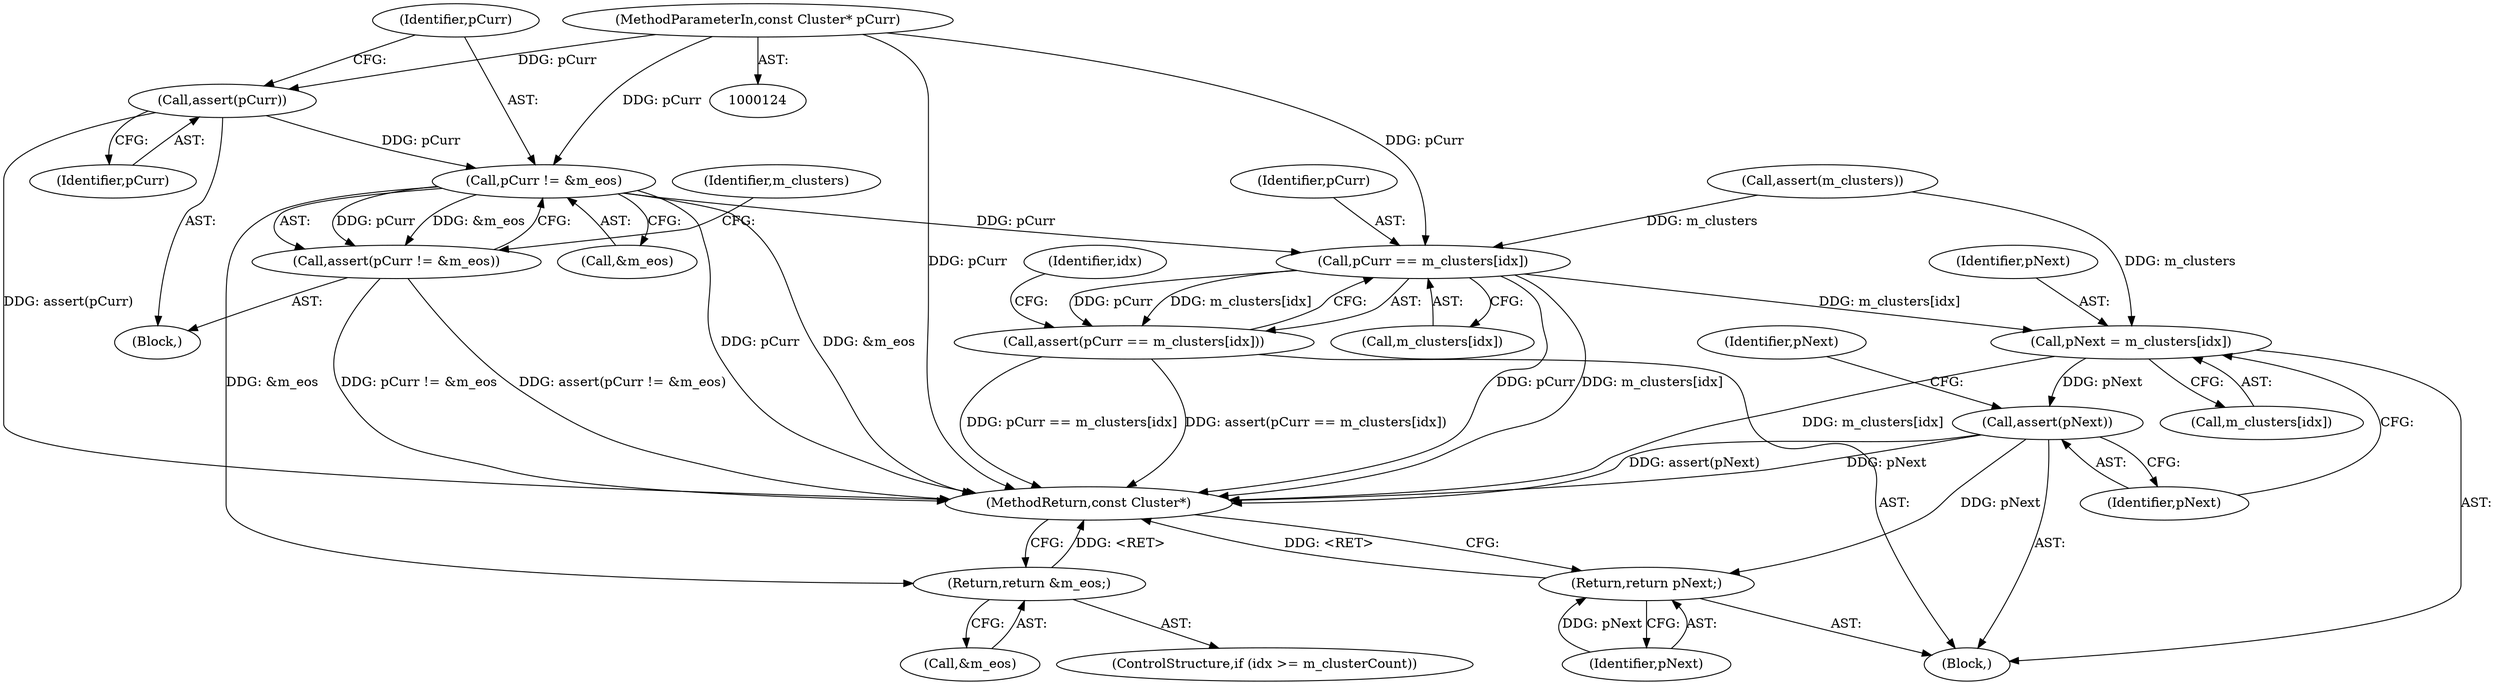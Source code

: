 digraph "0_Android_cc274e2abe8b2a6698a5c47d8aa4bb45f1f9538d_20@API" {
"1000127" [label="(Call,assert(pCurr))"];
"1000125" [label="(MethodParameterIn,const Cluster* pCurr)"];
"1000130" [label="(Call,pCurr != &m_eos)"];
"1000129" [label="(Call,assert(pCurr != &m_eos))"];
"1000156" [label="(Call,pCurr == m_clusters[idx])"];
"1000155" [label="(Call,assert(pCurr == m_clusters[idx]))"];
"1000170" [label="(Call,pNext = m_clusters[idx])"];
"1000175" [label="(Call,assert(pNext))"];
"1000189" [label="(Return,return pNext;)"];
"1000167" [label="(Return,return &m_eos;)"];
"1000125" [label="(MethodParameterIn,const Cluster* pCurr)"];
"1000546" [label="(MethodReturn,const Cluster*)"];
"1000170" [label="(Call,pNext = m_clusters[idx])"];
"1000155" [label="(Call,assert(pCurr == m_clusters[idx]))"];
"1000180" [label="(Identifier,pNext)"];
"1000163" [label="(ControlStructure,if (idx >= m_clusterCount))"];
"1000156" [label="(Call,pCurr == m_clusters[idx])"];
"1000157" [label="(Identifier,pCurr)"];
"1000176" [label="(Identifier,pNext)"];
"1000146" [label="(Block,)"];
"1000127" [label="(Call,assert(pCurr))"];
"1000158" [label="(Call,m_clusters[idx])"];
"1000189" [label="(Return,return pNext;)"];
"1000190" [label="(Identifier,pNext)"];
"1000129" [label="(Call,assert(pCurr != &m_eos))"];
"1000167" [label="(Return,return &m_eos;)"];
"1000126" [label="(Block,)"];
"1000162" [label="(Identifier,idx)"];
"1000130" [label="(Call,pCurr != &m_eos)"];
"1000131" [label="(Identifier,pCurr)"];
"1000134" [label="(Call,assert(m_clusters))"];
"1000132" [label="(Call,&m_eos)"];
"1000171" [label="(Identifier,pNext)"];
"1000128" [label="(Identifier,pCurr)"];
"1000168" [label="(Call,&m_eos)"];
"1000175" [label="(Call,assert(pNext))"];
"1000172" [label="(Call,m_clusters[idx])"];
"1000135" [label="(Identifier,m_clusters)"];
"1000127" -> "1000126"  [label="AST: "];
"1000127" -> "1000128"  [label="CFG: "];
"1000128" -> "1000127"  [label="AST: "];
"1000131" -> "1000127"  [label="CFG: "];
"1000127" -> "1000546"  [label="DDG: assert(pCurr)"];
"1000125" -> "1000127"  [label="DDG: pCurr"];
"1000127" -> "1000130"  [label="DDG: pCurr"];
"1000125" -> "1000124"  [label="AST: "];
"1000125" -> "1000546"  [label="DDG: pCurr"];
"1000125" -> "1000130"  [label="DDG: pCurr"];
"1000125" -> "1000156"  [label="DDG: pCurr"];
"1000130" -> "1000129"  [label="AST: "];
"1000130" -> "1000132"  [label="CFG: "];
"1000131" -> "1000130"  [label="AST: "];
"1000132" -> "1000130"  [label="AST: "];
"1000129" -> "1000130"  [label="CFG: "];
"1000130" -> "1000546"  [label="DDG: &m_eos"];
"1000130" -> "1000546"  [label="DDG: pCurr"];
"1000130" -> "1000129"  [label="DDG: pCurr"];
"1000130" -> "1000129"  [label="DDG: &m_eos"];
"1000130" -> "1000156"  [label="DDG: pCurr"];
"1000130" -> "1000167"  [label="DDG: &m_eos"];
"1000129" -> "1000126"  [label="AST: "];
"1000135" -> "1000129"  [label="CFG: "];
"1000129" -> "1000546"  [label="DDG: pCurr != &m_eos"];
"1000129" -> "1000546"  [label="DDG: assert(pCurr != &m_eos)"];
"1000156" -> "1000155"  [label="AST: "];
"1000156" -> "1000158"  [label="CFG: "];
"1000157" -> "1000156"  [label="AST: "];
"1000158" -> "1000156"  [label="AST: "];
"1000155" -> "1000156"  [label="CFG: "];
"1000156" -> "1000546"  [label="DDG: pCurr"];
"1000156" -> "1000546"  [label="DDG: m_clusters[idx]"];
"1000156" -> "1000155"  [label="DDG: pCurr"];
"1000156" -> "1000155"  [label="DDG: m_clusters[idx]"];
"1000134" -> "1000156"  [label="DDG: m_clusters"];
"1000156" -> "1000170"  [label="DDG: m_clusters[idx]"];
"1000155" -> "1000146"  [label="AST: "];
"1000162" -> "1000155"  [label="CFG: "];
"1000155" -> "1000546"  [label="DDG: assert(pCurr == m_clusters[idx])"];
"1000155" -> "1000546"  [label="DDG: pCurr == m_clusters[idx]"];
"1000170" -> "1000146"  [label="AST: "];
"1000170" -> "1000172"  [label="CFG: "];
"1000171" -> "1000170"  [label="AST: "];
"1000172" -> "1000170"  [label="AST: "];
"1000176" -> "1000170"  [label="CFG: "];
"1000170" -> "1000546"  [label="DDG: m_clusters[idx]"];
"1000134" -> "1000170"  [label="DDG: m_clusters"];
"1000170" -> "1000175"  [label="DDG: pNext"];
"1000175" -> "1000146"  [label="AST: "];
"1000175" -> "1000176"  [label="CFG: "];
"1000176" -> "1000175"  [label="AST: "];
"1000180" -> "1000175"  [label="CFG: "];
"1000175" -> "1000546"  [label="DDG: pNext"];
"1000175" -> "1000546"  [label="DDG: assert(pNext)"];
"1000175" -> "1000189"  [label="DDG: pNext"];
"1000189" -> "1000146"  [label="AST: "];
"1000189" -> "1000190"  [label="CFG: "];
"1000190" -> "1000189"  [label="AST: "];
"1000546" -> "1000189"  [label="CFG: "];
"1000189" -> "1000546"  [label="DDG: <RET>"];
"1000190" -> "1000189"  [label="DDG: pNext"];
"1000167" -> "1000163"  [label="AST: "];
"1000167" -> "1000168"  [label="CFG: "];
"1000168" -> "1000167"  [label="AST: "];
"1000546" -> "1000167"  [label="CFG: "];
"1000167" -> "1000546"  [label="DDG: <RET>"];
}
